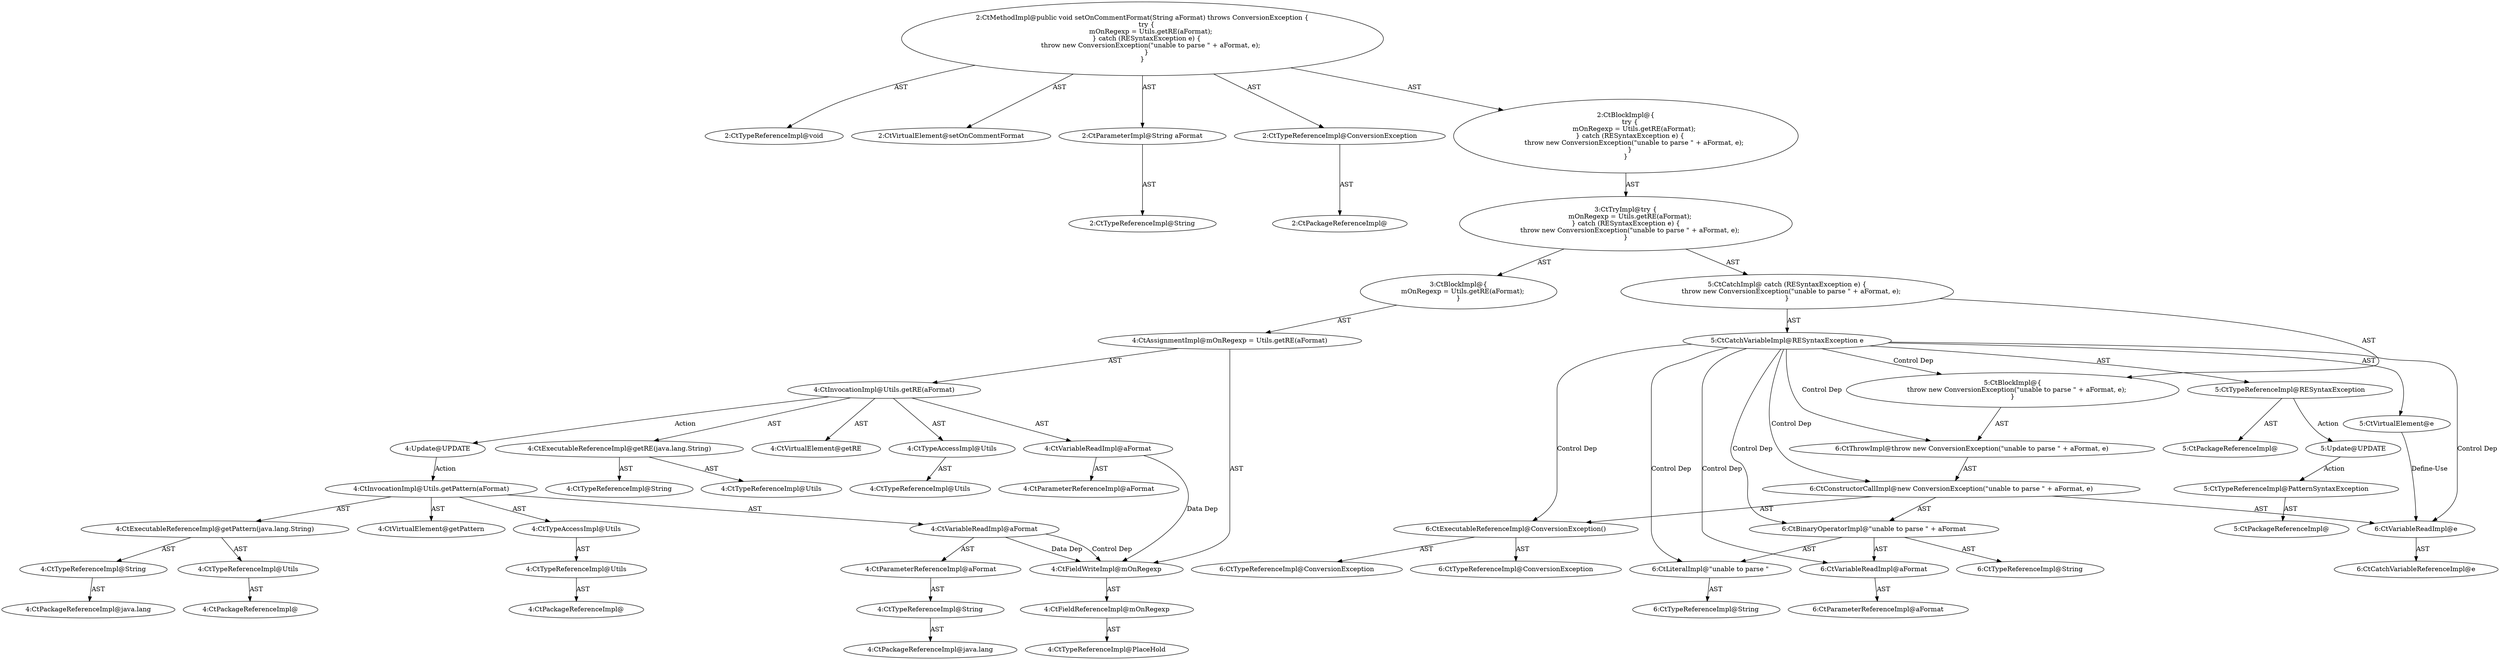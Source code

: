 digraph "setOnCommentFormat#?,String" {
0 [label="2:CtTypeReferenceImpl@void" shape=ellipse]
1 [label="2:CtVirtualElement@setOnCommentFormat" shape=ellipse]
2 [label="2:CtParameterImpl@String aFormat" shape=ellipse]
3 [label="2:CtTypeReferenceImpl@String" shape=ellipse]
4 [label="2:CtTypeReferenceImpl@ConversionException" shape=ellipse]
5 [label="2:CtPackageReferenceImpl@" shape=ellipse]
6 [label="4:CtFieldReferenceImpl@mOnRegexp" shape=ellipse]
7 [label="4:CtTypeReferenceImpl@PlaceHold" shape=ellipse]
8 [label="4:CtFieldWriteImpl@mOnRegexp" shape=ellipse]
9 [label="4:CtExecutableReferenceImpl@getRE(java.lang.String)" shape=ellipse]
10 [label="4:CtTypeReferenceImpl@Utils" shape=ellipse]
11 [label="4:CtTypeReferenceImpl@String" shape=ellipse]
12 [label="4:CtVirtualElement@getRE" shape=ellipse]
13 [label="4:CtTypeAccessImpl@Utils" shape=ellipse]
14 [label="4:CtTypeReferenceImpl@Utils" shape=ellipse]
15 [label="4:CtVariableReadImpl@aFormat" shape=ellipse]
16 [label="4:CtParameterReferenceImpl@aFormat" shape=ellipse]
17 [label="4:CtInvocationImpl@Utils.getRE(aFormat)" shape=ellipse]
18 [label="4:CtAssignmentImpl@mOnRegexp = Utils.getRE(aFormat)" shape=ellipse]
19 [label="3:CtBlockImpl@\{
    mOnRegexp = Utils.getRE(aFormat);
\}" shape=ellipse]
20 [label="5:CtVirtualElement@e" shape=ellipse]
21 [label="5:CtTypeReferenceImpl@RESyntaxException" shape=ellipse]
22 [label="5:CtPackageReferenceImpl@" shape=ellipse]
23 [label="5:CtCatchVariableImpl@RESyntaxException e" shape=ellipse]
24 [label="6:CtExecutableReferenceImpl@ConversionException()" shape=ellipse]
25 [label="6:CtTypeReferenceImpl@ConversionException" shape=ellipse]
26 [label="6:CtTypeReferenceImpl@ConversionException" shape=ellipse]
27 [label="6:CtLiteralImpl@\"unable to parse \"" shape=ellipse]
28 [label="6:CtTypeReferenceImpl@String" shape=ellipse]
29 [label="6:CtVariableReadImpl@aFormat" shape=ellipse]
30 [label="6:CtParameterReferenceImpl@aFormat" shape=ellipse]
31 [label="6:CtBinaryOperatorImpl@\"unable to parse \" + aFormat" shape=ellipse]
32 [label="6:CtTypeReferenceImpl@String" shape=ellipse]
33 [label="6:CtVariableReadImpl@e" shape=ellipse]
34 [label="6:CtCatchVariableReferenceImpl@e" shape=ellipse]
35 [label="6:CtConstructorCallImpl@new ConversionException(\"unable to parse \" + aFormat, e)" shape=ellipse]
36 [label="6:CtThrowImpl@throw new ConversionException(\"unable to parse \" + aFormat, e)" shape=ellipse]
37 [label="5:CtBlockImpl@\{
    throw new ConversionException(\"unable to parse \" + aFormat, e);
\}" shape=ellipse]
38 [label="5:CtCatchImpl@ catch (RESyntaxException e) \{
    throw new ConversionException(\"unable to parse \" + aFormat, e);
\}" shape=ellipse]
39 [label="3:CtTryImpl@try \{
    mOnRegexp = Utils.getRE(aFormat);
\} catch (RESyntaxException e) \{
    throw new ConversionException(\"unable to parse \" + aFormat, e);
\}" shape=ellipse]
40 [label="2:CtBlockImpl@\{
    try \{
        mOnRegexp = Utils.getRE(aFormat);
    \} catch (RESyntaxException e) \{
        throw new ConversionException(\"unable to parse \" + aFormat, e);
    \}
\}" shape=ellipse]
41 [label="2:CtMethodImpl@public void setOnCommentFormat(String aFormat) throws ConversionException \{
    try \{
        mOnRegexp = Utils.getRE(aFormat);
    \} catch (RESyntaxException e) \{
        throw new ConversionException(\"unable to parse \" + aFormat, e);
    \}
\}" shape=ellipse]
42 [label="4:Update@UPDATE" shape=ellipse]
43 [label="4:CtPackageReferenceImpl@" shape=ellipse]
44 [label="4:CtTypeReferenceImpl@Utils" shape=ellipse]
45 [label="4:CtTypeAccessImpl@Utils" shape=ellipse]
46 [label="4:CtPackageReferenceImpl@" shape=ellipse]
47 [label="4:CtTypeReferenceImpl@Utils" shape=ellipse]
48 [label="4:CtPackageReferenceImpl@java.lang" shape=ellipse]
49 [label="4:CtTypeReferenceImpl@String" shape=ellipse]
50 [label="4:CtExecutableReferenceImpl@getPattern(java.lang.String)" shape=ellipse]
51 [label="4:CtPackageReferenceImpl@java.lang" shape=ellipse]
52 [label="4:CtTypeReferenceImpl@String" shape=ellipse]
53 [label="4:CtParameterReferenceImpl@aFormat" shape=ellipse]
54 [label="4:CtVariableReadImpl@aFormat" shape=ellipse]
55 [label="4:CtInvocationImpl@Utils.getPattern(aFormat)" shape=ellipse]
56 [label="4:CtVirtualElement@getPattern" shape=ellipse]
57 [label="5:Update@UPDATE" shape=ellipse]
58 [label="5:CtPackageReferenceImpl@" shape=ellipse]
59 [label="5:CtTypeReferenceImpl@PatternSyntaxException" shape=ellipse]
2 -> 3 [label="AST"];
4 -> 5 [label="AST"];
6 -> 7 [label="AST"];
8 -> 6 [label="AST"];
9 -> 10 [label="AST"];
9 -> 11 [label="AST"];
13 -> 14 [label="AST"];
15 -> 16 [label="AST"];
15 -> 8 [label="Data Dep"];
17 -> 12 [label="AST"];
17 -> 13 [label="AST"];
17 -> 9 [label="AST"];
17 -> 15 [label="AST"];
17 -> 42 [label="Action"];
18 -> 8 [label="AST"];
18 -> 17 [label="AST"];
19 -> 18 [label="AST"];
20 -> 33 [label="Define-Use"];
21 -> 22 [label="AST"];
21 -> 57 [label="Action"];
23 -> 20 [label="AST"];
23 -> 21 [label="AST"];
23 -> 37 [label="Control Dep"];
23 -> 36 [label="Control Dep"];
23 -> 35 [label="Control Dep"];
23 -> 24 [label="Control Dep"];
23 -> 31 [label="Control Dep"];
23 -> 27 [label="Control Dep"];
23 -> 29 [label="Control Dep"];
23 -> 33 [label="Control Dep"];
24 -> 25 [label="AST"];
24 -> 26 [label="AST"];
27 -> 28 [label="AST"];
29 -> 30 [label="AST"];
31 -> 32 [label="AST"];
31 -> 27 [label="AST"];
31 -> 29 [label="AST"];
33 -> 34 [label="AST"];
35 -> 24 [label="AST"];
35 -> 31 [label="AST"];
35 -> 33 [label="AST"];
36 -> 35 [label="AST"];
37 -> 36 [label="AST"];
38 -> 23 [label="AST"];
38 -> 37 [label="AST"];
39 -> 19 [label="AST"];
39 -> 38 [label="AST"];
40 -> 39 [label="AST"];
41 -> 1 [label="AST"];
41 -> 0 [label="AST"];
41 -> 2 [label="AST"];
41 -> 4 [label="AST"];
41 -> 40 [label="AST"];
42 -> 55 [label="Action"];
44 -> 43 [label="AST"];
45 -> 44 [label="AST"];
47 -> 46 [label="AST"];
49 -> 48 [label="AST"];
50 -> 47 [label="AST"];
50 -> 49 [label="AST"];
52 -> 51 [label="AST"];
53 -> 52 [label="AST"];
54 -> 53 [label="AST"];
54 -> 8 [label="Data Dep"];
54 -> 8 [label="Control Dep"];
55 -> 56 [label="AST"];
55 -> 45 [label="AST"];
55 -> 50 [label="AST"];
55 -> 54 [label="AST"];
57 -> 59 [label="Action"];
59 -> 58 [label="AST"];
}